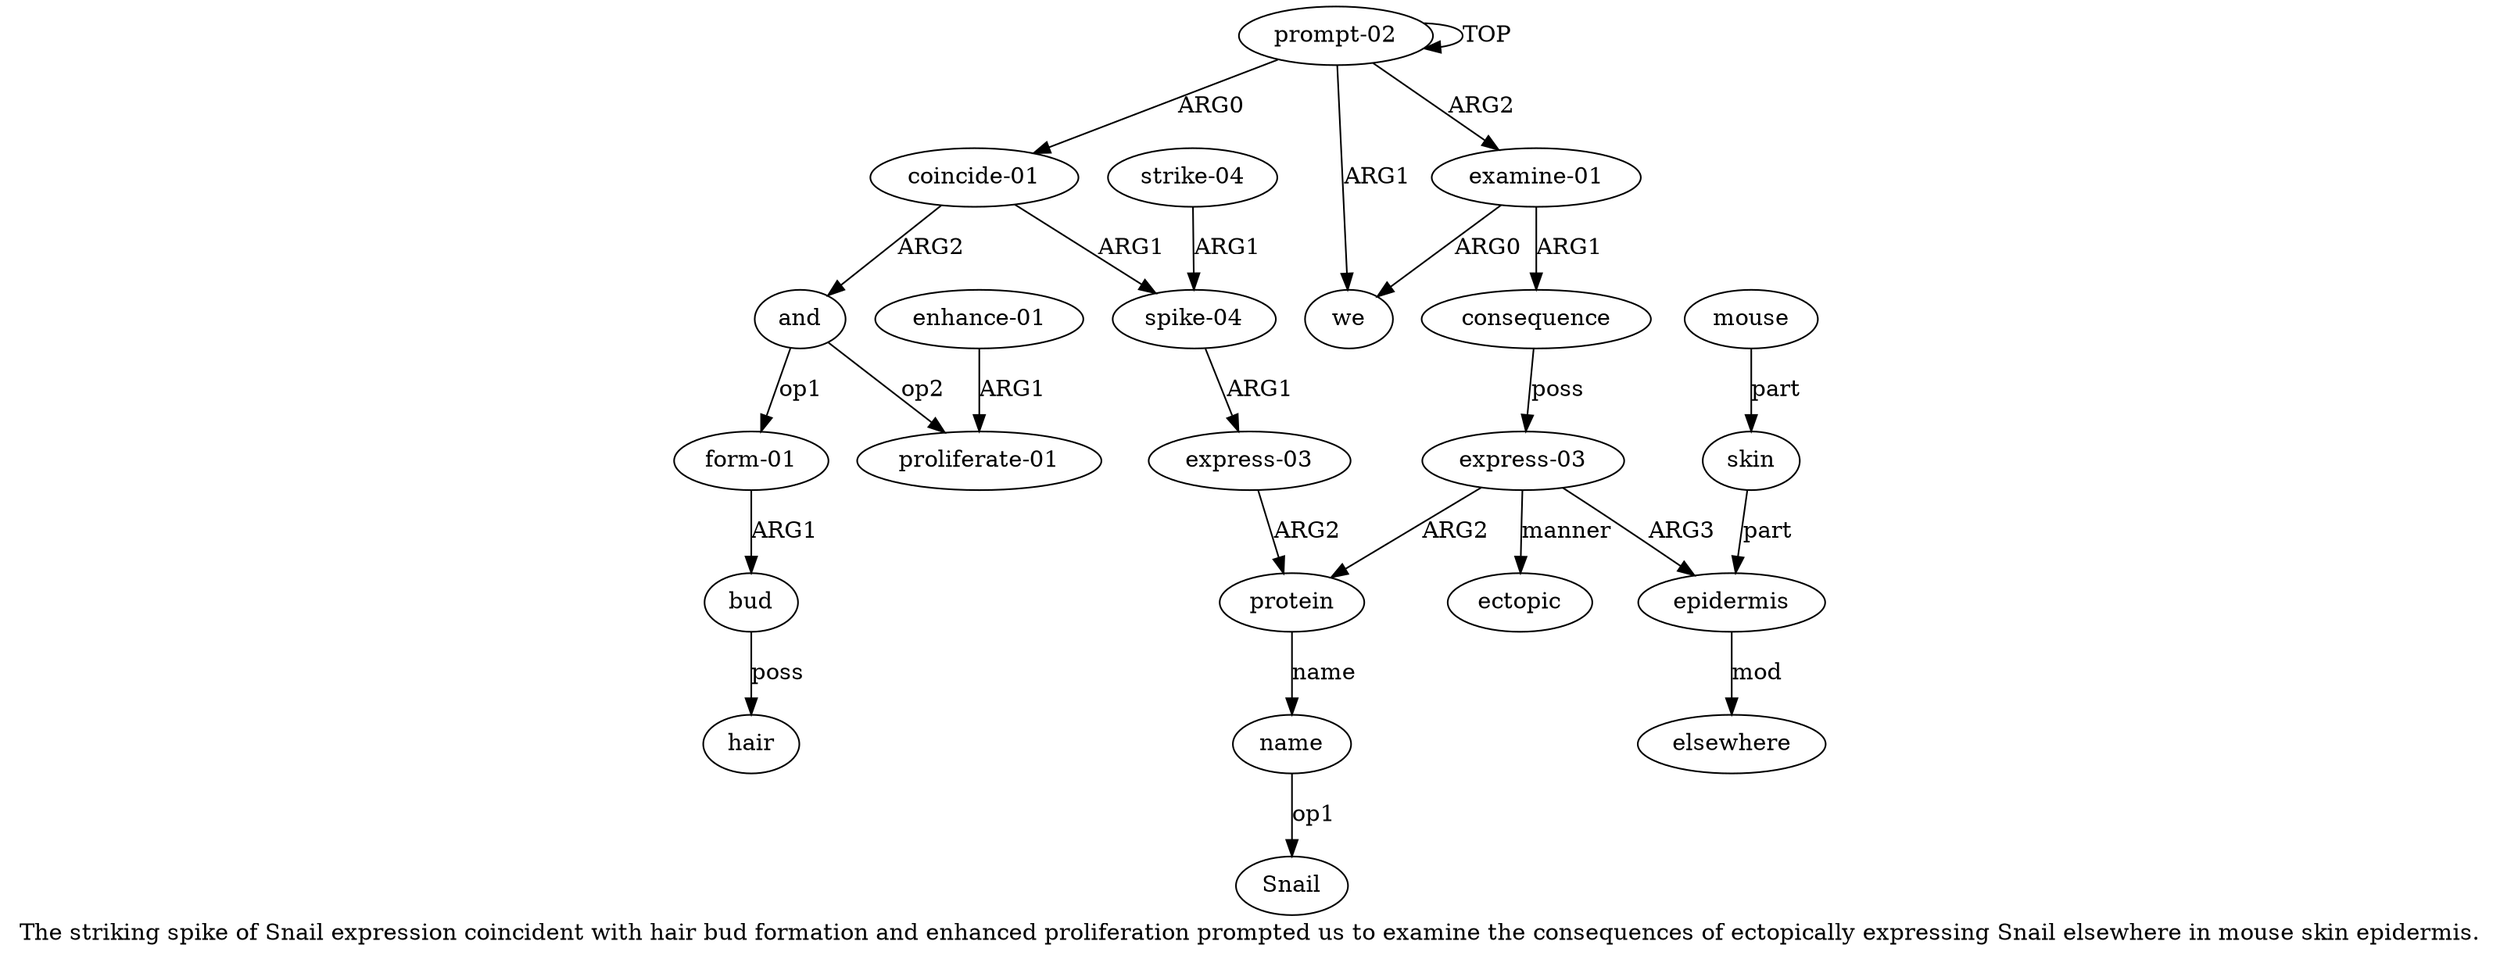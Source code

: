 digraph  {
	graph [label="The striking spike of Snail expression coincident with hair bud formation and enhanced proliferation prompted us to examine the \
consequences of ectopically expressing Snail elsewhere in mouse skin epidermis."];
	node [label="\N"];
	a20	 [color=black,
		gold_ind=20,
		gold_label=elsewhere,
		label=elsewhere,
		test_ind=20,
		test_label=elsewhere];
	a21	 [color=black,
		gold_ind=21,
		gold_label=ectopic,
		label=ectopic,
		test_ind=21,
		test_label=ectopic];
	"a5 Snail"	 [color=black,
		gold_ind=-1,
		gold_label=Snail,
		label=Snail,
		test_ind=-1,
		test_label=Snail];
	a15	 [color=black,
		gold_ind=15,
		gold_label=consequence,
		label=consequence,
		test_ind=15,
		test_label=consequence];
	a16	 [color=black,
		gold_ind=16,
		gold_label="express-03",
		label="express-03",
		test_ind=16,
		test_label="express-03"];
	a15 -> a16 [key=0,
	color=black,
	gold_label=poss,
	label=poss,
	test_label=poss];
a14 [color=black,
	gold_ind=14,
	gold_label="examine-01",
	label="examine-01",
	test_ind=14,
	test_label="examine-01"];
a14 -> a15 [key=0,
color=black,
gold_label=ARG1,
label=ARG1,
test_label=ARG1];
a13 [color=black,
gold_ind=13,
gold_label=we,
label=we,
test_ind=13,
test_label=we];
a14 -> a13 [key=0,
color=black,
gold_label=ARG0,
label=ARG0,
test_label=ARG0];
a17 [color=black,
gold_ind=17,
gold_label=epidermis,
label=epidermis,
test_ind=17,
test_label=epidermis];
a17 -> a20 [key=0,
color=black,
gold_label=mod,
label=mod,
test_label=mod];
a16 -> a21 [key=0,
color=black,
gold_label=manner,
label=manner,
test_label=manner];
a16 -> a17 [key=0,
color=black,
gold_label=ARG3,
label=ARG3,
test_label=ARG3];
a4 [color=black,
gold_ind=4,
gold_label=protein,
label=protein,
test_ind=4,
test_label=protein];
a16 -> a4 [key=0,
color=black,
gold_label=ARG2,
label=ARG2,
test_label=ARG2];
a11 [color=black,
gold_ind=11,
gold_label="proliferate-01",
label="proliferate-01",
test_ind=11,
test_label="proliferate-01"];
a10 [color=black,
gold_ind=10,
gold_label=hair,
label=hair,
test_ind=10,
test_label=hair];
a12 [color=black,
gold_ind=12,
gold_label="enhance-01",
label="enhance-01",
test_ind=12,
test_label="enhance-01"];
a12 -> a11 [key=0,
color=black,
gold_label=ARG1,
label=ARG1,
test_label=ARG1];
a19 [color=black,
gold_ind=19,
gold_label=mouse,
label=mouse,
test_ind=19,
test_label=mouse];
a18 [color=black,
gold_ind=18,
gold_label=skin,
label=skin,
test_ind=18,
test_label=skin];
a19 -> a18 [key=0,
color=black,
gold_label=part,
label=part,
test_label=part];
a18 -> a17 [key=0,
color=black,
gold_label=part,
label=part,
test_label=part];
a1 [color=black,
gold_ind=1,
gold_label="coincide-01",
label="coincide-01",
test_ind=1,
test_label="coincide-01"];
a2 [color=black,
gold_ind=2,
gold_label="spike-04",
label="spike-04",
test_ind=2,
test_label="spike-04"];
a1 -> a2 [key=0,
color=black,
gold_label=ARG1,
label=ARG1,
test_label=ARG1];
a7 [color=black,
gold_ind=7,
gold_label=and,
label=and,
test_ind=7,
test_label=and];
a1 -> a7 [key=0,
color=black,
gold_label=ARG2,
label=ARG2,
test_label=ARG2];
a0 [color=black,
gold_ind=0,
gold_label="prompt-02",
label="prompt-02",
test_ind=0,
test_label="prompt-02"];
a0 -> a14 [key=0,
color=black,
gold_label=ARG2,
label=ARG2,
test_label=ARG2];
a0 -> a13 [key=0,
color=black,
gold_label=ARG1,
label=ARG1,
test_label=ARG1];
a0 -> a1 [key=0,
color=black,
gold_label=ARG0,
label=ARG0,
test_label=ARG0];
a0 -> a0 [key=0,
color=black,
gold_label=TOP,
label=TOP,
test_label=TOP];
a3 [color=black,
gold_ind=3,
gold_label="express-03",
label="express-03",
test_ind=3,
test_label="express-03"];
a3 -> a4 [key=0,
color=black,
gold_label=ARG2,
label=ARG2,
test_label=ARG2];
a2 -> a3 [key=0,
color=black,
gold_label=ARG1,
label=ARG1,
test_label=ARG1];
a5 [color=black,
gold_ind=5,
gold_label=name,
label=name,
test_ind=5,
test_label=name];
a5 -> "a5 Snail" [key=0,
color=black,
gold_label=op1,
label=op1,
test_label=op1];
a4 -> a5 [key=0,
color=black,
gold_label=name,
label=name,
test_label=name];
a7 -> a11 [key=0,
color=black,
gold_label=op2,
label=op2,
test_label=op2];
a8 [color=black,
gold_ind=8,
gold_label="form-01",
label="form-01",
test_ind=8,
test_label="form-01"];
a7 -> a8 [key=0,
color=black,
gold_label=op1,
label=op1,
test_label=op1];
a6 [color=black,
gold_ind=6,
gold_label="strike-04",
label="strike-04",
test_ind=6,
test_label="strike-04"];
a6 -> a2 [key=0,
color=black,
gold_label=ARG1,
label=ARG1,
test_label=ARG1];
a9 [color=black,
gold_ind=9,
gold_label=bud,
label=bud,
test_ind=9,
test_label=bud];
a9 -> a10 [key=0,
color=black,
gold_label=poss,
label=poss,
test_label=poss];
a8 -> a9 [key=0,
color=black,
gold_label=ARG1,
label=ARG1,
test_label=ARG1];
}
